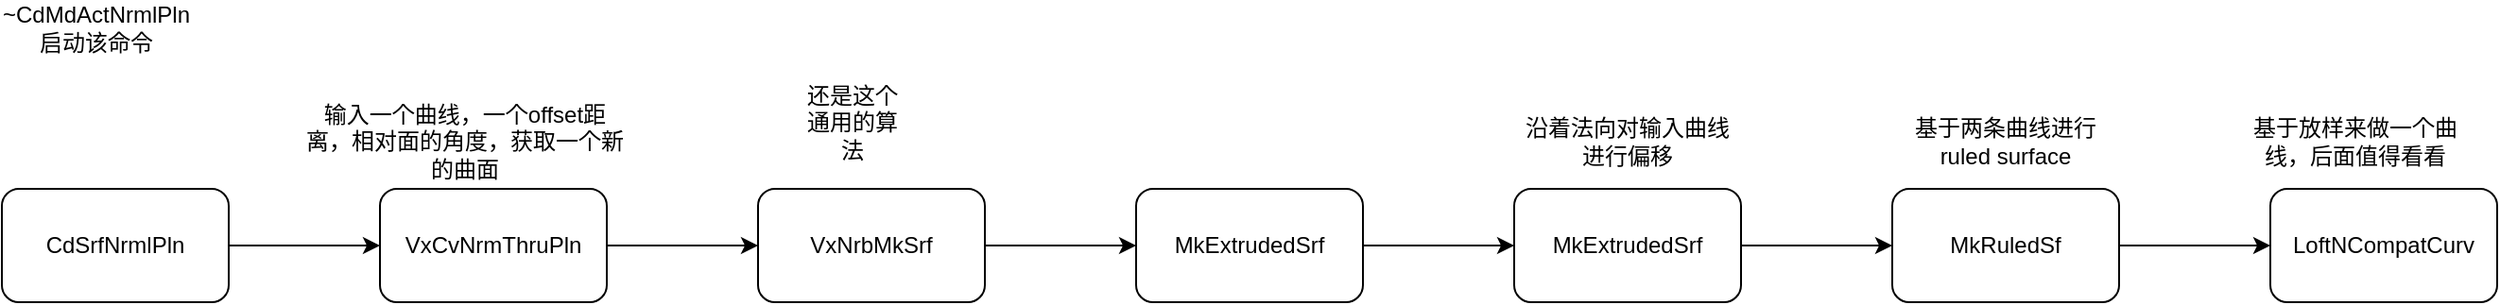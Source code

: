 <mxfile version="26.0.11">
  <diagram name="第 1 页" id="YE1NN4_8z4oJuWLOnsad">
    <mxGraphModel dx="1050" dy="618" grid="1" gridSize="10" guides="1" tooltips="1" connect="1" arrows="1" fold="1" page="1" pageScale="1" pageWidth="827" pageHeight="1169" math="0" shadow="0">
      <root>
        <mxCell id="0" />
        <mxCell id="1" parent="0" />
        <mxCell id="gFtl9yLH4QGsgzcVb07t-3" value="" style="edgeStyle=orthogonalEdgeStyle;rounded=0;orthogonalLoop=1;jettySize=auto;html=1;" edge="1" parent="1" source="gFtl9yLH4QGsgzcVb07t-1" target="gFtl9yLH4QGsgzcVb07t-2">
          <mxGeometry relative="1" as="geometry" />
        </mxCell>
        <mxCell id="gFtl9yLH4QGsgzcVb07t-1" value="CdSrfNrmlPln" style="rounded=1;whiteSpace=wrap;html=1;" vertex="1" parent="1">
          <mxGeometry x="480" y="490" width="120" height="60" as="geometry" />
        </mxCell>
        <mxCell id="gFtl9yLH4QGsgzcVb07t-7" value="" style="edgeStyle=orthogonalEdgeStyle;rounded=0;orthogonalLoop=1;jettySize=auto;html=1;" edge="1" parent="1" source="gFtl9yLH4QGsgzcVb07t-2" target="gFtl9yLH4QGsgzcVb07t-6">
          <mxGeometry relative="1" as="geometry" />
        </mxCell>
        <mxCell id="gFtl9yLH4QGsgzcVb07t-2" value="VxCvNrmThruPln" style="rounded=1;whiteSpace=wrap;html=1;" vertex="1" parent="1">
          <mxGeometry x="680" y="490" width="120" height="60" as="geometry" />
        </mxCell>
        <mxCell id="gFtl9yLH4QGsgzcVb07t-4" value="输入一个曲线，一个offset距离，相对面的角度，获取一个新的曲面" style="text;html=1;align=center;verticalAlign=middle;whiteSpace=wrap;rounded=0;" vertex="1" parent="1">
          <mxGeometry x="640" y="450" width="170" height="30" as="geometry" />
        </mxCell>
        <mxCell id="gFtl9yLH4QGsgzcVb07t-11" value="" style="edgeStyle=orthogonalEdgeStyle;rounded=0;orthogonalLoop=1;jettySize=auto;html=1;" edge="1" parent="1" source="gFtl9yLH4QGsgzcVb07t-6" target="gFtl9yLH4QGsgzcVb07t-10">
          <mxGeometry relative="1" as="geometry" />
        </mxCell>
        <mxCell id="gFtl9yLH4QGsgzcVb07t-6" value="VxNrbMkSrf" style="whiteSpace=wrap;html=1;rounded=1;" vertex="1" parent="1">
          <mxGeometry x="880" y="490" width="120" height="60" as="geometry" />
        </mxCell>
        <mxCell id="gFtl9yLH4QGsgzcVb07t-9" value="还是这个通用的算法" style="text;strokeColor=none;align=center;fillColor=none;html=1;verticalAlign=middle;whiteSpace=wrap;rounded=0;" vertex="1" parent="1">
          <mxGeometry x="900" y="440" width="60" height="30" as="geometry" />
        </mxCell>
        <mxCell id="gFtl9yLH4QGsgzcVb07t-13" value="" style="edgeStyle=orthogonalEdgeStyle;rounded=0;orthogonalLoop=1;jettySize=auto;html=1;" edge="1" parent="1" source="gFtl9yLH4QGsgzcVb07t-10" target="gFtl9yLH4QGsgzcVb07t-12">
          <mxGeometry relative="1" as="geometry" />
        </mxCell>
        <mxCell id="gFtl9yLH4QGsgzcVb07t-10" value="MkExtrudedSrf" style="whiteSpace=wrap;html=1;rounded=1;" vertex="1" parent="1">
          <mxGeometry x="1080" y="490" width="120" height="60" as="geometry" />
        </mxCell>
        <mxCell id="gFtl9yLH4QGsgzcVb07t-17" value="" style="edgeStyle=orthogonalEdgeStyle;rounded=0;orthogonalLoop=1;jettySize=auto;html=1;" edge="1" parent="1" source="gFtl9yLH4QGsgzcVb07t-12" target="gFtl9yLH4QGsgzcVb07t-16">
          <mxGeometry relative="1" as="geometry" />
        </mxCell>
        <mxCell id="gFtl9yLH4QGsgzcVb07t-12" value="MkExtrudedSrf" style="whiteSpace=wrap;html=1;rounded=1;" vertex="1" parent="1">
          <mxGeometry x="1280" y="490" width="120" height="60" as="geometry" />
        </mxCell>
        <mxCell id="gFtl9yLH4QGsgzcVb07t-15" value="沿着法向对输入曲线进行偏移" style="text;strokeColor=none;align=center;fillColor=none;html=1;verticalAlign=middle;whiteSpace=wrap;rounded=0;" vertex="1" parent="1">
          <mxGeometry x="1280" y="450" width="120" height="30" as="geometry" />
        </mxCell>
        <mxCell id="gFtl9yLH4QGsgzcVb07t-20" value="" style="edgeStyle=orthogonalEdgeStyle;rounded=0;orthogonalLoop=1;jettySize=auto;html=1;" edge="1" parent="1" source="gFtl9yLH4QGsgzcVb07t-16" target="gFtl9yLH4QGsgzcVb07t-19">
          <mxGeometry relative="1" as="geometry" />
        </mxCell>
        <mxCell id="gFtl9yLH4QGsgzcVb07t-16" value="MkRuledSf" style="whiteSpace=wrap;html=1;rounded=1;" vertex="1" parent="1">
          <mxGeometry x="1480" y="490" width="120" height="60" as="geometry" />
        </mxCell>
        <mxCell id="gFtl9yLH4QGsgzcVb07t-18" value="基于两条曲线进行ruled surface" style="text;strokeColor=none;align=center;fillColor=none;html=1;verticalAlign=middle;whiteSpace=wrap;rounded=0;" vertex="1" parent="1">
          <mxGeometry x="1480" y="450" width="120" height="30" as="geometry" />
        </mxCell>
        <mxCell id="gFtl9yLH4QGsgzcVb07t-19" value="LoftNCompatCurv" style="whiteSpace=wrap;html=1;rounded=1;" vertex="1" parent="1">
          <mxGeometry x="1680" y="490" width="120" height="60" as="geometry" />
        </mxCell>
        <mxCell id="gFtl9yLH4QGsgzcVb07t-21" value="基于放样来做一个曲线，后面值得看看" style="text;html=1;align=center;verticalAlign=middle;whiteSpace=wrap;rounded=0;" vertex="1" parent="1">
          <mxGeometry x="1670" y="450" width="110" height="30" as="geometry" />
        </mxCell>
        <mxCell id="gFtl9yLH4QGsgzcVb07t-22" value="~CdMdActNrmlPln 启动该命令" style="text;html=1;align=center;verticalAlign=middle;whiteSpace=wrap;rounded=0;" vertex="1" parent="1">
          <mxGeometry x="500" y="390" width="60" height="30" as="geometry" />
        </mxCell>
      </root>
    </mxGraphModel>
  </diagram>
</mxfile>
